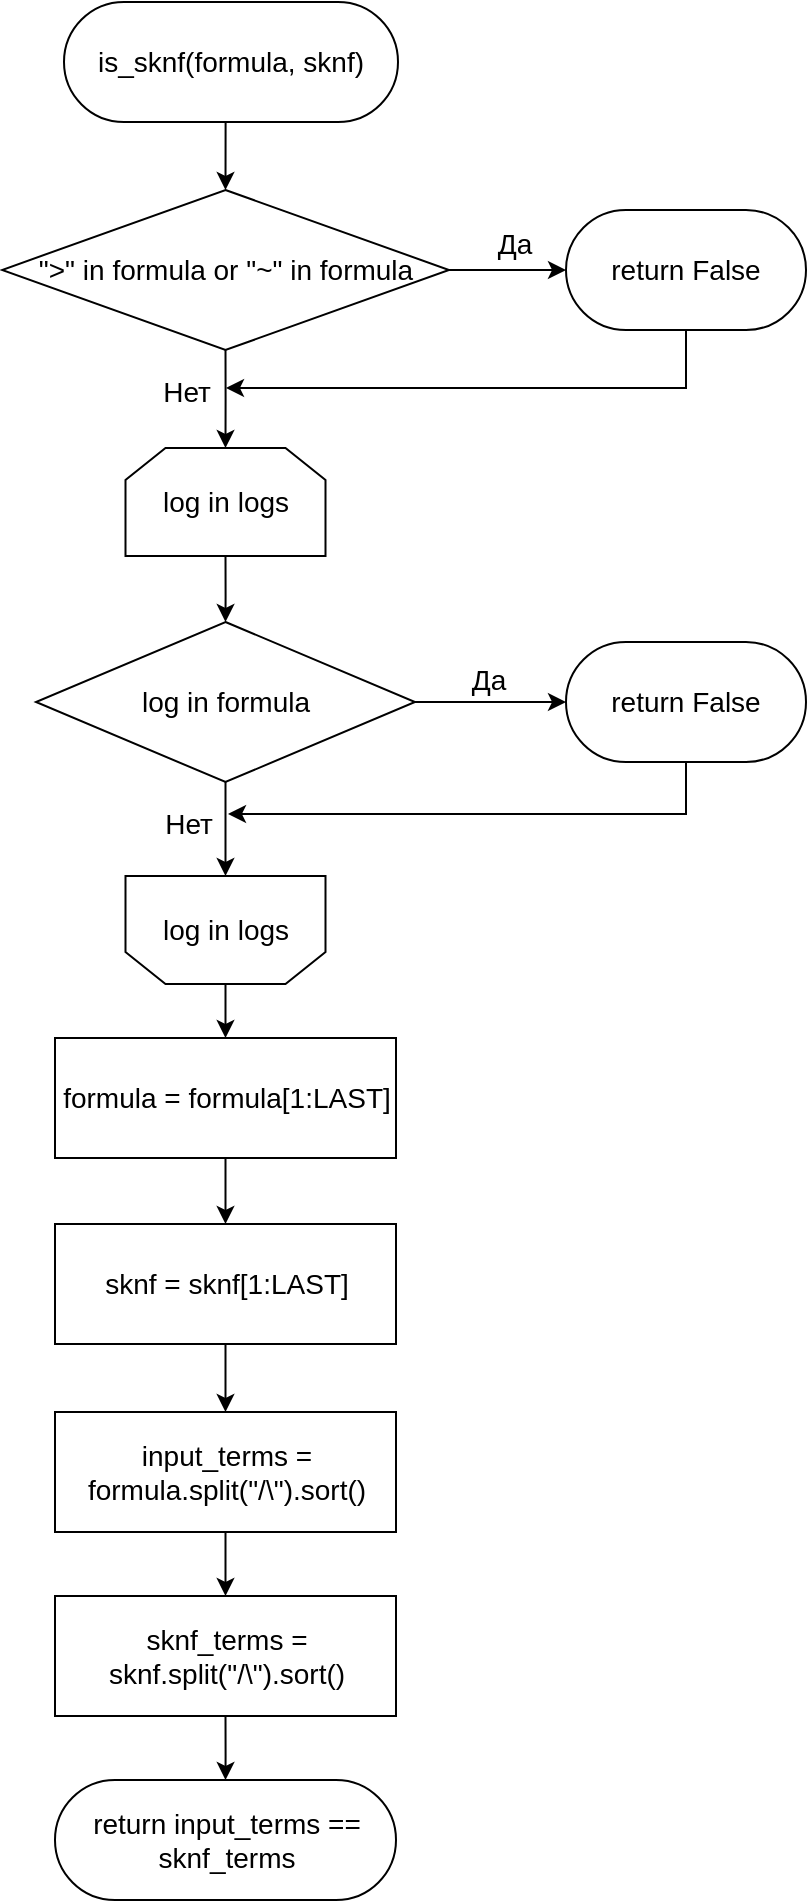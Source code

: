 <mxfile version="24.4.6" type="device">
  <diagram name="Страница — 1" id="npSWMun4vfvNMnUd6br3">
    <mxGraphModel dx="268" dy="497" grid="1" gridSize="10" guides="1" tooltips="1" connect="1" arrows="1" fold="1" page="0" pageScale="1" pageWidth="827" pageHeight="1169" math="0" shadow="0">
      <root>
        <mxCell id="0" />
        <mxCell id="1" parent="0" />
        <mxCell id="32VH2vreBvjfU6vgdm-F-4" style="edgeStyle=orthogonalEdgeStyle;rounded=0;orthogonalLoop=1;jettySize=auto;html=1;exitX=0.5;exitY=1;exitDx=0;exitDy=0;entryX=0.5;entryY=0;entryDx=0;entryDy=0;" edge="1" parent="1" source="32VH2vreBvjfU6vgdm-F-1" target="32VH2vreBvjfU6vgdm-F-3">
          <mxGeometry relative="1" as="geometry" />
        </mxCell>
        <mxCell id="32VH2vreBvjfU6vgdm-F-1" value="&lt;font style=&quot;font-size: 14px;&quot;&gt;is_sknf(formula, sknf)&lt;/font&gt;" style="rounded=1;whiteSpace=wrap;html=1;arcSize=50;" vertex="1" parent="1">
          <mxGeometry x="124" y="51" width="167" height="60" as="geometry" />
        </mxCell>
        <mxCell id="32VH2vreBvjfU6vgdm-F-6" style="edgeStyle=orthogonalEdgeStyle;rounded=0;orthogonalLoop=1;jettySize=auto;html=1;exitX=1;exitY=0.5;exitDx=0;exitDy=0;entryX=0;entryY=0.5;entryDx=0;entryDy=0;" edge="1" parent="1" source="32VH2vreBvjfU6vgdm-F-3" target="32VH2vreBvjfU6vgdm-F-5">
          <mxGeometry relative="1" as="geometry" />
        </mxCell>
        <mxCell id="32VH2vreBvjfU6vgdm-F-7" value="Да" style="edgeLabel;html=1;align=center;verticalAlign=middle;resizable=0;points=[];fontSize=14;" vertex="1" connectable="0" parent="32VH2vreBvjfU6vgdm-F-6">
          <mxGeometry x="-0.281" y="1" relative="1" as="geometry">
            <mxPoint x="11" y="-12" as="offset" />
          </mxGeometry>
        </mxCell>
        <mxCell id="32VH2vreBvjfU6vgdm-F-10" style="edgeStyle=orthogonalEdgeStyle;rounded=0;orthogonalLoop=1;jettySize=auto;html=1;exitX=0.5;exitY=1;exitDx=0;exitDy=0;entryX=0.5;entryY=0;entryDx=0;entryDy=0;" edge="1" parent="1" source="32VH2vreBvjfU6vgdm-F-3" target="32VH2vreBvjfU6vgdm-F-9">
          <mxGeometry relative="1" as="geometry" />
        </mxCell>
        <mxCell id="32VH2vreBvjfU6vgdm-F-13" value="Нет" style="edgeLabel;html=1;align=center;verticalAlign=middle;resizable=0;points=[];fontSize=14;" vertex="1" connectable="0" parent="32VH2vreBvjfU6vgdm-F-10">
          <mxGeometry x="0.225" y="3" relative="1" as="geometry">
            <mxPoint x="-23" y="-9" as="offset" />
          </mxGeometry>
        </mxCell>
        <mxCell id="32VH2vreBvjfU6vgdm-F-3" value="&lt;font style=&quot;font-size: 14px;&quot;&gt;&quot;&amp;gt;&quot; in formula or &quot;~&quot; in formula&lt;/font&gt;" style="rhombus;whiteSpace=wrap;html=1;" vertex="1" parent="1">
          <mxGeometry x="93" y="145" width="223.5" height="80" as="geometry" />
        </mxCell>
        <mxCell id="32VH2vreBvjfU6vgdm-F-5" value="&lt;font style=&quot;font-size: 14px;&quot;&gt;return False&lt;/font&gt;" style="rounded=1;whiteSpace=wrap;html=1;arcSize=50;" vertex="1" parent="1">
          <mxGeometry x="375" y="155" width="120" height="60" as="geometry" />
        </mxCell>
        <mxCell id="32VH2vreBvjfU6vgdm-F-16" style="edgeStyle=orthogonalEdgeStyle;rounded=0;orthogonalLoop=1;jettySize=auto;html=1;exitX=0.5;exitY=1;exitDx=0;exitDy=0;" edge="1" parent="1" source="32VH2vreBvjfU6vgdm-F-9" target="32VH2vreBvjfU6vgdm-F-15">
          <mxGeometry relative="1" as="geometry" />
        </mxCell>
        <mxCell id="32VH2vreBvjfU6vgdm-F-9" value="&lt;font style=&quot;font-size: 14px;&quot;&gt;log in logs&lt;/font&gt;" style="shape=loopLimit;whiteSpace=wrap;html=1;" vertex="1" parent="1">
          <mxGeometry x="154.75" y="274" width="100" height="54" as="geometry" />
        </mxCell>
        <mxCell id="32VH2vreBvjfU6vgdm-F-12" value="" style="endArrow=classic;html=1;rounded=0;" edge="1" parent="1">
          <mxGeometry width="50" height="50" relative="1" as="geometry">
            <mxPoint x="435" y="215" as="sourcePoint" />
            <mxPoint x="205" y="244" as="targetPoint" />
            <Array as="points">
              <mxPoint x="435" y="244" />
            </Array>
          </mxGeometry>
        </mxCell>
        <mxCell id="32VH2vreBvjfU6vgdm-F-25" style="edgeStyle=orthogonalEdgeStyle;rounded=0;orthogonalLoop=1;jettySize=auto;html=1;exitX=0.5;exitY=0;exitDx=0;exitDy=0;entryX=0.5;entryY=0;entryDx=0;entryDy=0;" edge="1" parent="1" source="32VH2vreBvjfU6vgdm-F-14" target="32VH2vreBvjfU6vgdm-F-23">
          <mxGeometry relative="1" as="geometry" />
        </mxCell>
        <mxCell id="32VH2vreBvjfU6vgdm-F-14" value="&lt;font style=&quot;font-size: 14px;&quot;&gt;log in logs&lt;/font&gt;" style="shape=loopLimit;whiteSpace=wrap;html=1;direction=west;" vertex="1" parent="1">
          <mxGeometry x="154.75" y="488" width="100" height="54" as="geometry" />
        </mxCell>
        <mxCell id="32VH2vreBvjfU6vgdm-F-18" style="edgeStyle=orthogonalEdgeStyle;rounded=0;orthogonalLoop=1;jettySize=auto;html=1;exitX=1;exitY=0.5;exitDx=0;exitDy=0;entryX=0;entryY=0.5;entryDx=0;entryDy=0;" edge="1" parent="1" source="32VH2vreBvjfU6vgdm-F-15" target="32VH2vreBvjfU6vgdm-F-17">
          <mxGeometry relative="1" as="geometry" />
        </mxCell>
        <mxCell id="32VH2vreBvjfU6vgdm-F-19" value="Да" style="edgeLabel;html=1;align=center;verticalAlign=middle;resizable=0;points=[];fontSize=14;" vertex="1" connectable="0" parent="32VH2vreBvjfU6vgdm-F-18">
          <mxGeometry x="-0.089" relative="1" as="geometry">
            <mxPoint x="2" y="-11" as="offset" />
          </mxGeometry>
        </mxCell>
        <mxCell id="32VH2vreBvjfU6vgdm-F-20" style="edgeStyle=orthogonalEdgeStyle;rounded=0;orthogonalLoop=1;jettySize=auto;html=1;exitX=0.5;exitY=1;exitDx=0;exitDy=0;entryX=0.5;entryY=1;entryDx=0;entryDy=0;" edge="1" parent="1" source="32VH2vreBvjfU6vgdm-F-15" target="32VH2vreBvjfU6vgdm-F-14">
          <mxGeometry relative="1" as="geometry" />
        </mxCell>
        <mxCell id="32VH2vreBvjfU6vgdm-F-22" value="Нет" style="edgeLabel;html=1;align=center;verticalAlign=middle;resizable=0;points=[];fontSize=14;" vertex="1" connectable="0" parent="32VH2vreBvjfU6vgdm-F-20">
          <mxGeometry x="-0.429" y="-3" relative="1" as="geometry">
            <mxPoint x="-16" y="7" as="offset" />
          </mxGeometry>
        </mxCell>
        <mxCell id="32VH2vreBvjfU6vgdm-F-15" value="&lt;font style=&quot;font-size: 14px;&quot;&gt;log in formula&lt;/font&gt;" style="rhombus;whiteSpace=wrap;html=1;" vertex="1" parent="1">
          <mxGeometry x="110" y="361" width="189.5" height="80" as="geometry" />
        </mxCell>
        <mxCell id="32VH2vreBvjfU6vgdm-F-17" value="&lt;font style=&quot;font-size: 14px;&quot;&gt;return False&lt;/font&gt;" style="rounded=1;whiteSpace=wrap;html=1;arcSize=50;" vertex="1" parent="1">
          <mxGeometry x="375" y="371" width="120" height="60" as="geometry" />
        </mxCell>
        <mxCell id="32VH2vreBvjfU6vgdm-F-21" value="" style="endArrow=classic;html=1;rounded=0;" edge="1" parent="1">
          <mxGeometry width="50" height="50" relative="1" as="geometry">
            <mxPoint x="435" y="431" as="sourcePoint" />
            <mxPoint x="206" y="457" as="targetPoint" />
            <Array as="points">
              <mxPoint x="435" y="457" />
            </Array>
          </mxGeometry>
        </mxCell>
        <mxCell id="32VH2vreBvjfU6vgdm-F-27" style="edgeStyle=orthogonalEdgeStyle;rounded=0;orthogonalLoop=1;jettySize=auto;html=1;exitX=0.5;exitY=1;exitDx=0;exitDy=0;entryX=0.5;entryY=0;entryDx=0;entryDy=0;" edge="1" parent="1" source="32VH2vreBvjfU6vgdm-F-23" target="32VH2vreBvjfU6vgdm-F-24">
          <mxGeometry relative="1" as="geometry" />
        </mxCell>
        <mxCell id="32VH2vreBvjfU6vgdm-F-23" value="&lt;font style=&quot;font-size: 14px;&quot;&gt;formula = formula[1:LAST]&lt;/font&gt;" style="rounded=0;whiteSpace=wrap;html=1;" vertex="1" parent="1">
          <mxGeometry x="119.5" y="569" width="170.5" height="60" as="geometry" />
        </mxCell>
        <mxCell id="32VH2vreBvjfU6vgdm-F-30" style="edgeStyle=orthogonalEdgeStyle;rounded=0;orthogonalLoop=1;jettySize=auto;html=1;exitX=0.5;exitY=1;exitDx=0;exitDy=0;entryX=0.5;entryY=0;entryDx=0;entryDy=0;" edge="1" parent="1" source="32VH2vreBvjfU6vgdm-F-24" target="32VH2vreBvjfU6vgdm-F-28">
          <mxGeometry relative="1" as="geometry" />
        </mxCell>
        <mxCell id="32VH2vreBvjfU6vgdm-F-24" value="&lt;font style=&quot;font-size: 14px;&quot;&gt;sknf = sknf[1:LAST]&lt;/font&gt;" style="rounded=0;whiteSpace=wrap;html=1;" vertex="1" parent="1">
          <mxGeometry x="119.5" y="662" width="170.5" height="60" as="geometry" />
        </mxCell>
        <mxCell id="32VH2vreBvjfU6vgdm-F-31" style="edgeStyle=orthogonalEdgeStyle;rounded=0;orthogonalLoop=1;jettySize=auto;html=1;exitX=0.5;exitY=1;exitDx=0;exitDy=0;entryX=0.5;entryY=0;entryDx=0;entryDy=0;" edge="1" parent="1" source="32VH2vreBvjfU6vgdm-F-28" target="32VH2vreBvjfU6vgdm-F-29">
          <mxGeometry relative="1" as="geometry" />
        </mxCell>
        <mxCell id="32VH2vreBvjfU6vgdm-F-28" value="&lt;font style=&quot;font-size: 14px;&quot;&gt;input_terms = formula.split(&quot;/\\&quot;).sort()&lt;/font&gt;" style="rounded=0;whiteSpace=wrap;html=1;" vertex="1" parent="1">
          <mxGeometry x="119.5" y="756" width="170.5" height="60" as="geometry" />
        </mxCell>
        <mxCell id="32VH2vreBvjfU6vgdm-F-33" style="edgeStyle=orthogonalEdgeStyle;rounded=0;orthogonalLoop=1;jettySize=auto;html=1;exitX=0.5;exitY=1;exitDx=0;exitDy=0;" edge="1" parent="1" source="32VH2vreBvjfU6vgdm-F-29" target="32VH2vreBvjfU6vgdm-F-32">
          <mxGeometry relative="1" as="geometry" />
        </mxCell>
        <mxCell id="32VH2vreBvjfU6vgdm-F-29" value="&lt;font style=&quot;font-size: 14px;&quot;&gt;sknf_terms = sknf.split(&quot;/\\&quot;).sort()&lt;/font&gt;" style="rounded=0;whiteSpace=wrap;html=1;" vertex="1" parent="1">
          <mxGeometry x="119.5" y="848" width="170.5" height="60" as="geometry" />
        </mxCell>
        <mxCell id="32VH2vreBvjfU6vgdm-F-32" value="&lt;font style=&quot;font-size: 14px;&quot;&gt;return input_terms == sknf_terms&lt;/font&gt;" style="rounded=1;whiteSpace=wrap;html=1;arcSize=50;" vertex="1" parent="1">
          <mxGeometry x="119.5" y="940" width="170.5" height="60" as="geometry" />
        </mxCell>
      </root>
    </mxGraphModel>
  </diagram>
</mxfile>
